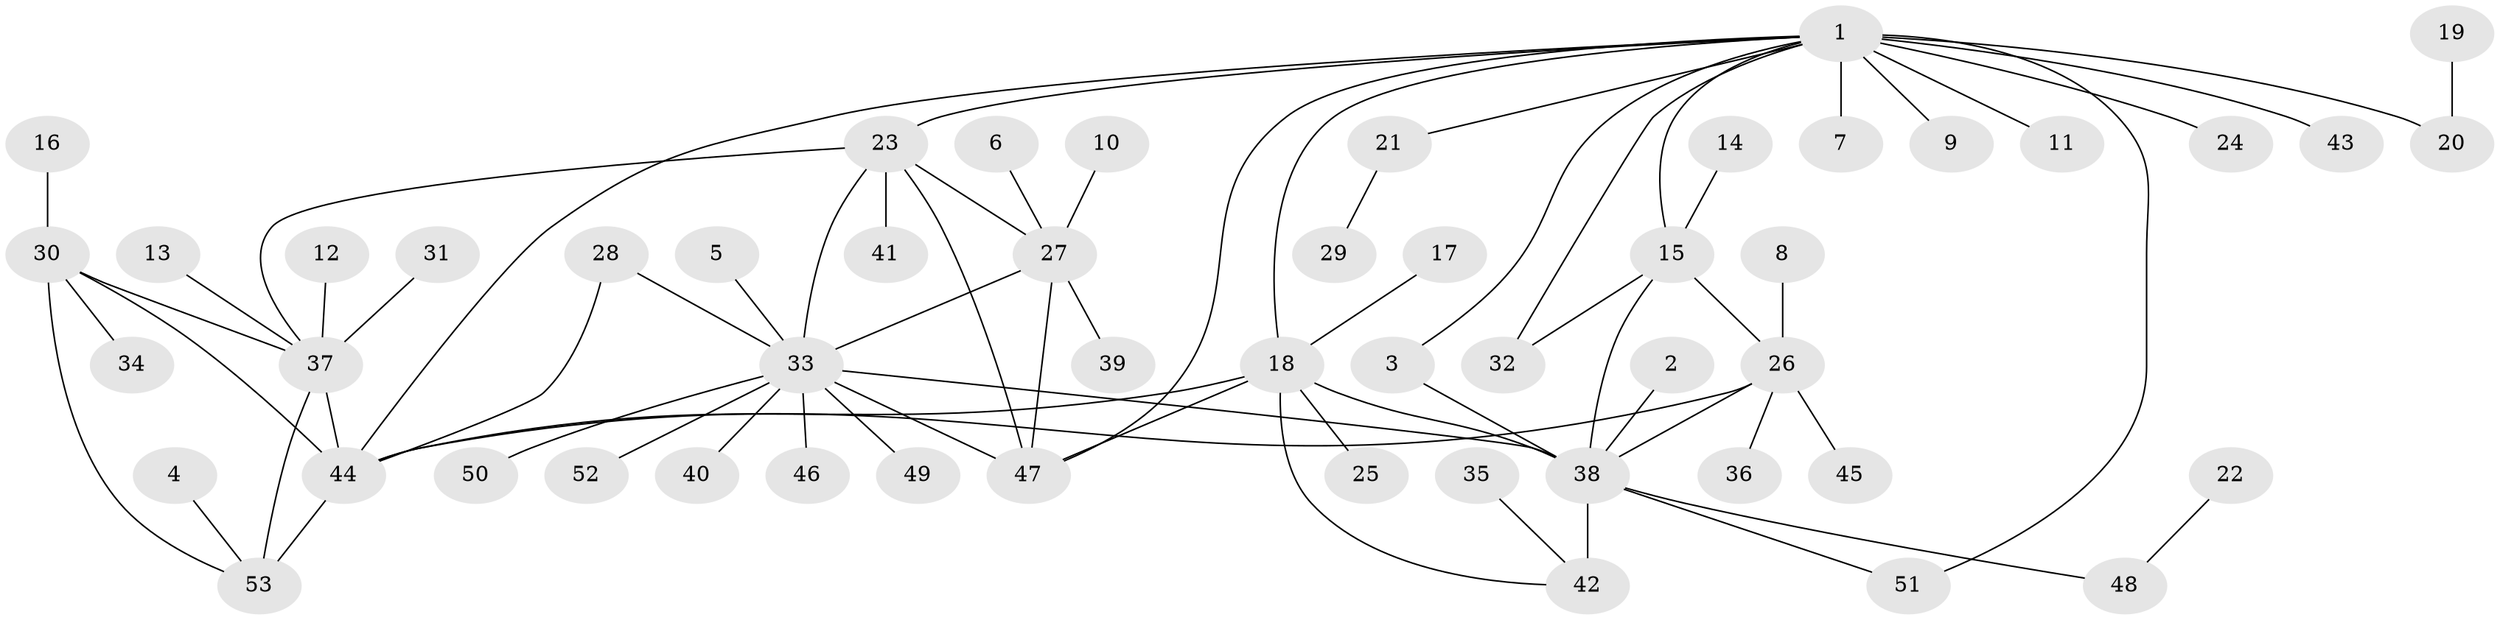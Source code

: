// original degree distribution, {8: 0.07547169811320754, 9: 0.02830188679245283, 5: 0.03773584905660377, 6: 0.03773584905660377, 11: 0.009433962264150943, 10: 0.009433962264150943, 4: 0.009433962264150943, 7: 0.018867924528301886, 13: 0.009433962264150943, 1: 0.5660377358490566, 3: 0.04716981132075472, 2: 0.1509433962264151}
// Generated by graph-tools (version 1.1) at 2025/50/03/09/25 03:50:40]
// undirected, 53 vertices, 71 edges
graph export_dot {
graph [start="1"]
  node [color=gray90,style=filled];
  1;
  2;
  3;
  4;
  5;
  6;
  7;
  8;
  9;
  10;
  11;
  12;
  13;
  14;
  15;
  16;
  17;
  18;
  19;
  20;
  21;
  22;
  23;
  24;
  25;
  26;
  27;
  28;
  29;
  30;
  31;
  32;
  33;
  34;
  35;
  36;
  37;
  38;
  39;
  40;
  41;
  42;
  43;
  44;
  45;
  46;
  47;
  48;
  49;
  50;
  51;
  52;
  53;
  1 -- 3 [weight=1.0];
  1 -- 7 [weight=1.0];
  1 -- 9 [weight=4.0];
  1 -- 11 [weight=1.0];
  1 -- 15 [weight=2.0];
  1 -- 18 [weight=1.0];
  1 -- 20 [weight=1.0];
  1 -- 21 [weight=1.0];
  1 -- 23 [weight=1.0];
  1 -- 24 [weight=1.0];
  1 -- 32 [weight=1.0];
  1 -- 43 [weight=1.0];
  1 -- 44 [weight=1.0];
  1 -- 47 [weight=1.0];
  1 -- 51 [weight=1.0];
  2 -- 38 [weight=1.0];
  3 -- 38 [weight=1.0];
  4 -- 53 [weight=1.0];
  5 -- 33 [weight=1.0];
  6 -- 27 [weight=1.0];
  8 -- 26 [weight=1.0];
  10 -- 27 [weight=1.0];
  12 -- 37 [weight=1.0];
  13 -- 37 [weight=1.0];
  14 -- 15 [weight=1.0];
  15 -- 26 [weight=3.0];
  15 -- 32 [weight=1.0];
  15 -- 38 [weight=1.0];
  16 -- 30 [weight=1.0];
  17 -- 18 [weight=1.0];
  18 -- 25 [weight=1.0];
  18 -- 38 [weight=3.0];
  18 -- 42 [weight=1.0];
  18 -- 44 [weight=1.0];
  18 -- 47 [weight=1.0];
  19 -- 20 [weight=1.0];
  21 -- 29 [weight=1.0];
  22 -- 48 [weight=1.0];
  23 -- 27 [weight=2.0];
  23 -- 33 [weight=2.0];
  23 -- 37 [weight=1.0];
  23 -- 41 [weight=1.0];
  23 -- 47 [weight=2.0];
  26 -- 36 [weight=1.0];
  26 -- 38 [weight=3.0];
  26 -- 44 [weight=1.0];
  26 -- 45 [weight=1.0];
  27 -- 33 [weight=1.0];
  27 -- 39 [weight=1.0];
  27 -- 47 [weight=1.0];
  28 -- 33 [weight=1.0];
  28 -- 44 [weight=1.0];
  30 -- 34 [weight=1.0];
  30 -- 37 [weight=1.0];
  30 -- 44 [weight=2.0];
  30 -- 53 [weight=1.0];
  31 -- 37 [weight=1.0];
  33 -- 38 [weight=1.0];
  33 -- 40 [weight=1.0];
  33 -- 46 [weight=1.0];
  33 -- 47 [weight=1.0];
  33 -- 49 [weight=1.0];
  33 -- 50 [weight=1.0];
  33 -- 52 [weight=1.0];
  35 -- 42 [weight=1.0];
  37 -- 44 [weight=2.0];
  37 -- 53 [weight=1.0];
  38 -- 42 [weight=3.0];
  38 -- 48 [weight=1.0];
  38 -- 51 [weight=1.0];
  44 -- 53 [weight=2.0];
}
